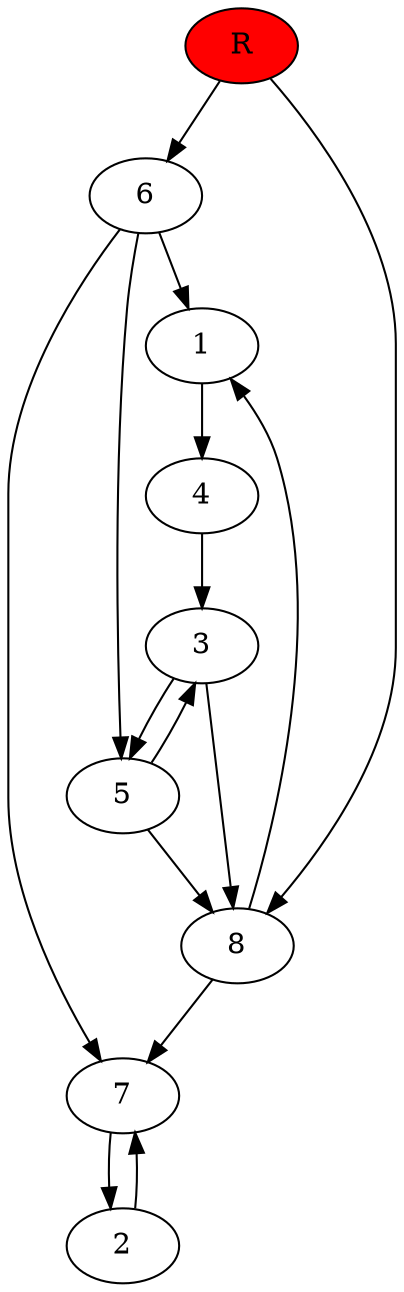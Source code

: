 digraph prb37954 {
	1
	2
	3
	4
	5
	6
	7
	8
	R [fillcolor="#ff0000" style=filled]
	1 -> 4
	2 -> 7
	3 -> 5
	3 -> 8
	4 -> 3
	5 -> 3
	5 -> 8
	6 -> 1
	6 -> 5
	6 -> 7
	7 -> 2
	8 -> 1
	8 -> 7
	R -> 6
	R -> 8
}

